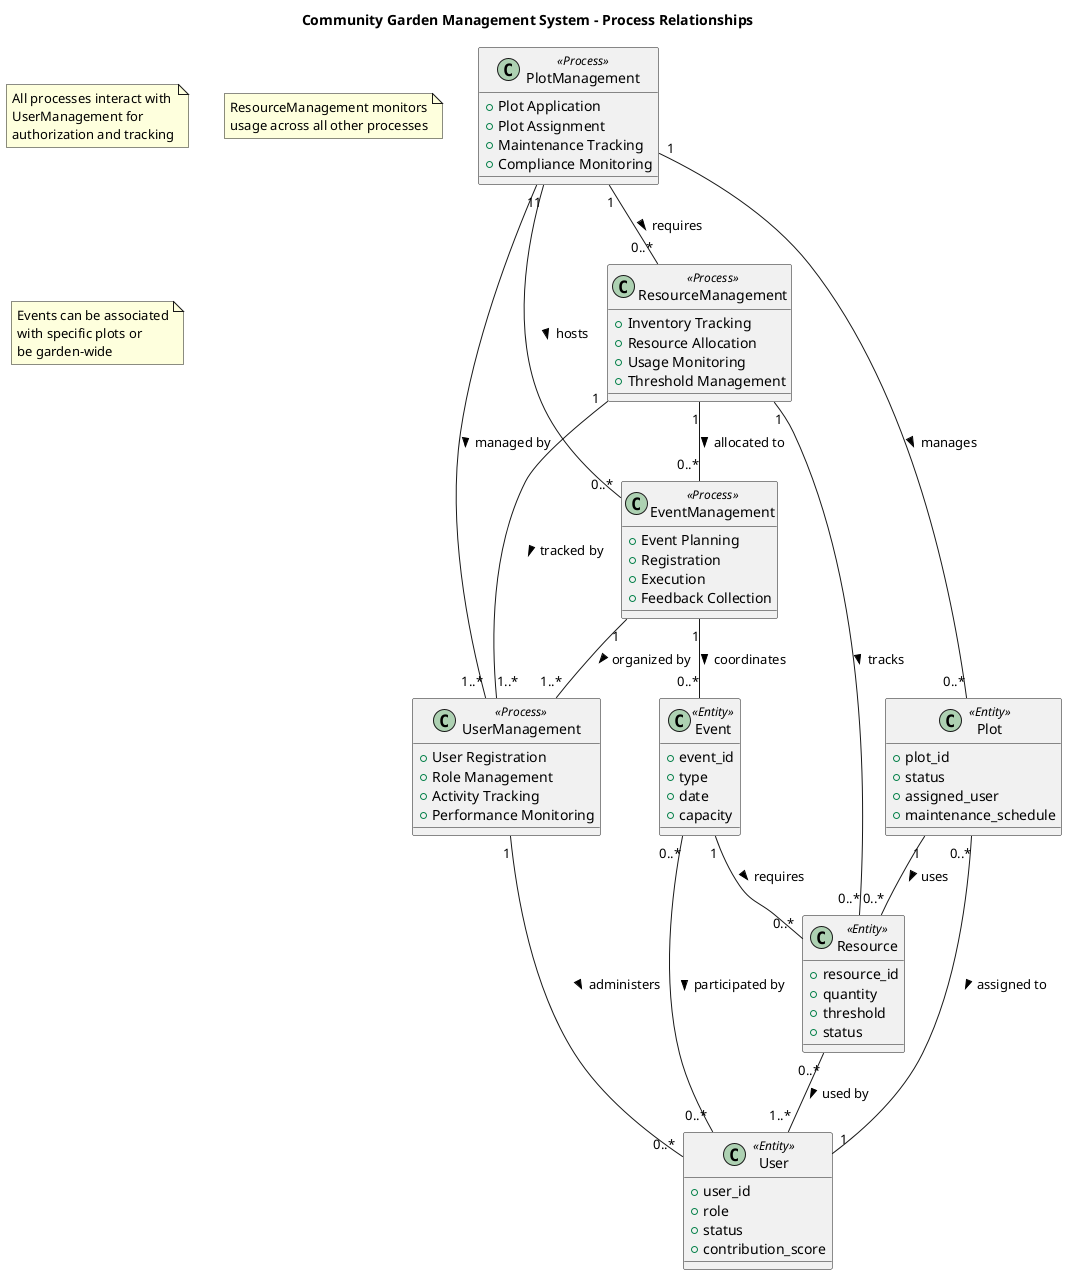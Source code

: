 @startuml
!define PROCESS(name) class name << Process >>
!define ENTITY(name) class name << Entity >>

title Community Garden Management System - Process Relationships

' Define main processes
PROCESS(PlotManagement) {
  + Plot Application
  + Plot Assignment
  + Maintenance Tracking
  + Compliance Monitoring
}

PROCESS(ResourceManagement) {
  + Inventory Tracking
  + Resource Allocation
  + Usage Monitoring
  + Threshold Management
}

PROCESS(EventManagement) {
  + Event Planning
  + Registration
  + Execution
  + Feedback Collection
}

PROCESS(UserManagement) {
  + User Registration
  + Role Management
  + Activity Tracking
  + Performance Monitoring
}

' Define key entities
ENTITY(Plot) {
  + plot_id
  + status
  + assigned_user
  + maintenance_schedule
}

ENTITY(Resource) {
  + resource_id
  + quantity
  + threshold
  + status
}

ENTITY(Event) {
  + event_id
  + type
  + date
  + capacity
}

ENTITY(User) {
  + user_id
  + role
  + status
  + contribution_score
}

' Define relationships between processes
PlotManagement "1" -- "0..*" ResourceManagement : requires >
PlotManagement "1" -- "1..*" UserManagement : managed by >
PlotManagement "1" -- "0..*" EventManagement : hosts >

ResourceManagement "1" -- "1..*" UserManagement : tracked by >
ResourceManagement "1" -- "0..*" EventManagement : allocated to >

EventManagement "1" -- "1..*" UserManagement : organized by >

' Define relationships with entities
PlotManagement "1" -- "0..*" Plot : manages >
ResourceManagement "1" -- "0..*" Resource : tracks >
EventManagement "1" -- "0..*" Event : coordinates >
UserManagement "1" -- "0..*" User : administers >

' Define cross-entity relationships
Plot "0..*" -- "1" User : assigned to >
Resource "0..*" -- "1..*" User : used by >
Event "0..*" -- "0..*" User : participated by >
Plot "1" -- "0..*" Resource : uses >
Event "1" -- "0..*" Resource : requires >

note "All processes interact with\nUserManagement for\nauthorization and tracking" as N1

note "ResourceManagement monitors\nusage across all other processes" as N2

note "Events can be associated\nwith specific plots or\nbe garden-wide" as N3

@enduml 